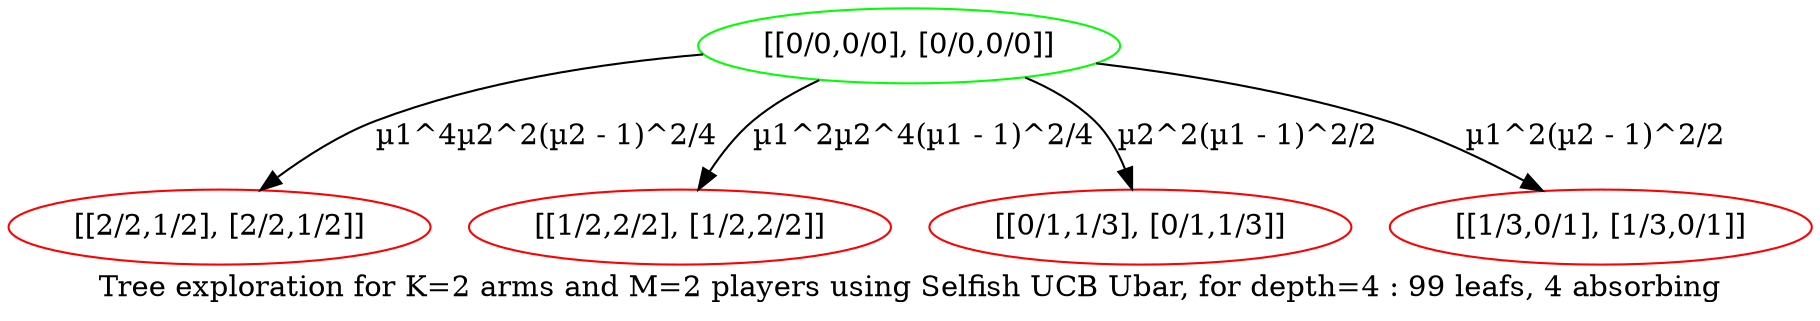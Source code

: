 digraph {
	overlap=false
	label="Tree exploration for K=2 arms and M=2 players using Selfish UCB Ubar, for depth=4 : 99 leafs, 4 absorbing"
	0 [label="[[0/0,0/0], [0/0,0/0]]" color=green]
	38 [label="[[2/2,1/2], [2/2,1/2]]" color=red]
	0 -> 38 [label="µ1^4µ2^2(µ2 - 1)^2/4" color=black]
	58 [label="[[1/2,2/2], [1/2,2/2]]" color=red]
	0 -> 58 [label="µ1^2µ2^4(µ1 - 1)^2/4" color=black]
	76 [label="[[0/1,1/3], [0/1,1/3]]" color=red]
	0 -> 76 [label="µ2^2(µ1 - 1)^2/2" color=black]
	90 [label="[[1/3,0/1], [1/3,0/1]]" color=red]
	0 -> 90 [label="µ1^2(µ2 - 1)^2/2" color=black]
}
